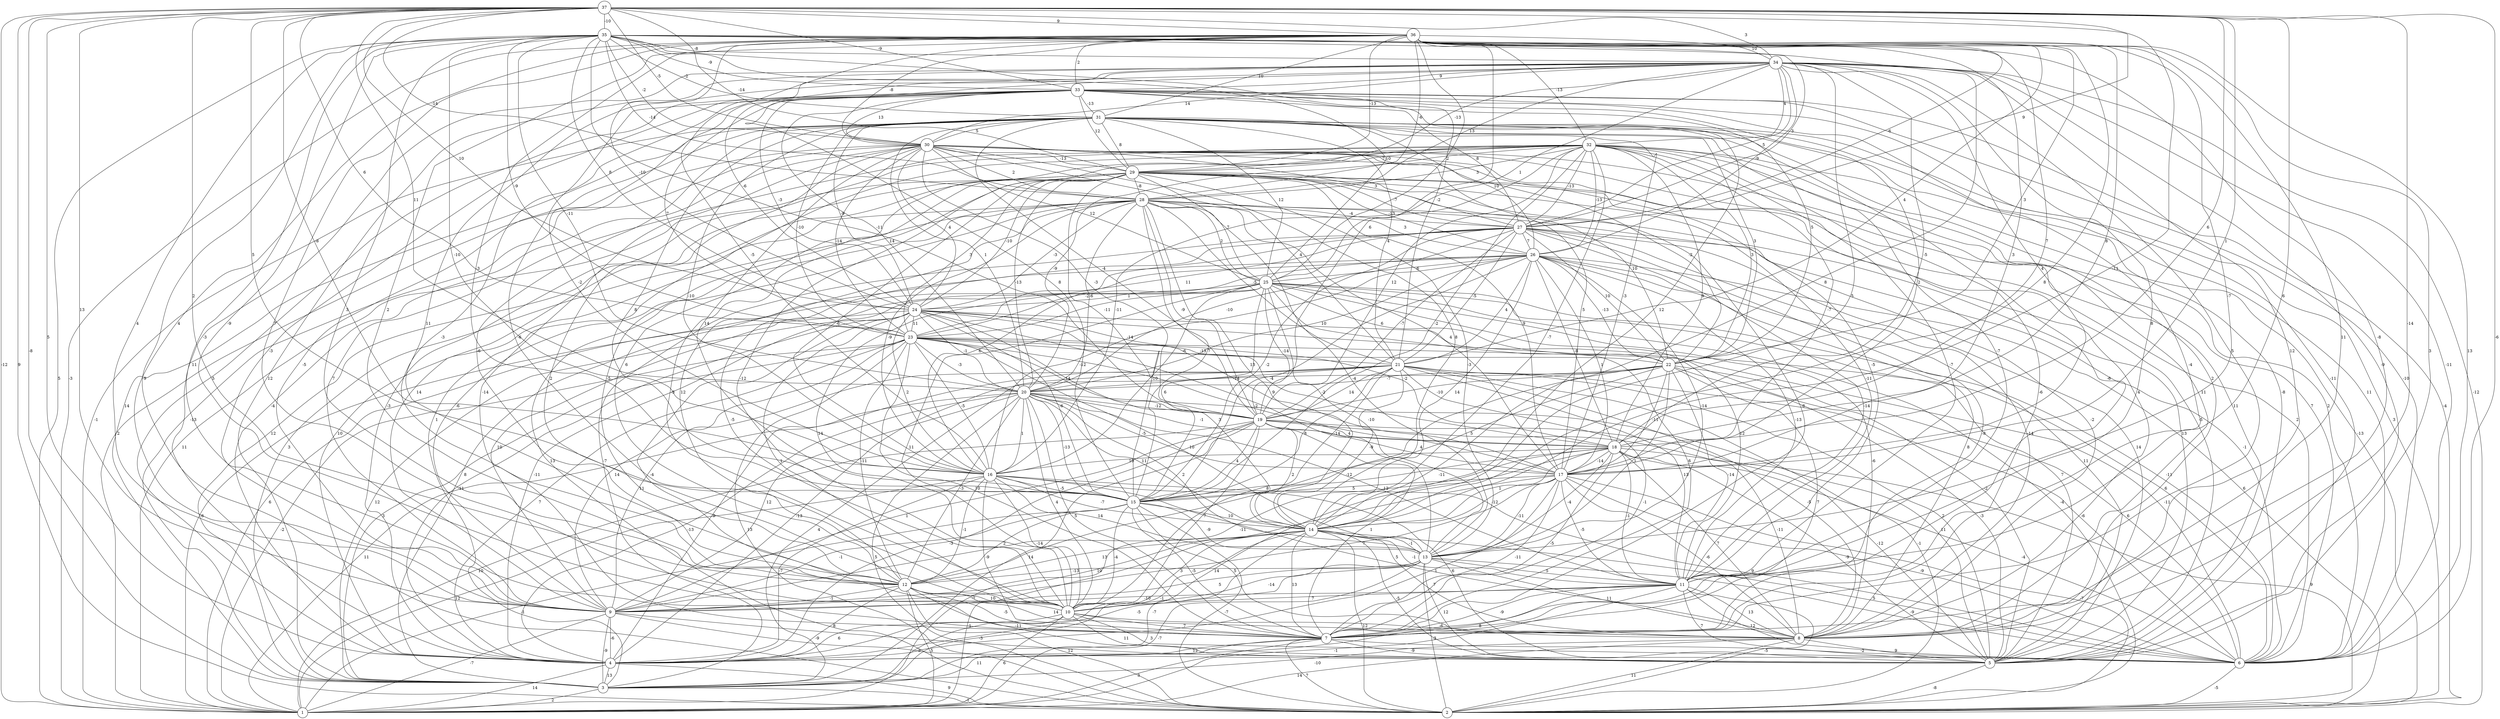 graph { 
	 fontname="Helvetica,Arial,sans-serif" 
	 node [shape = circle]; 
	 37 -- 1 [label = "-12"];
	 37 -- 2 [label = "9"];
	 37 -- 3 [label = "-8"];
	 37 -- 4 [label = "5"];
	 37 -- 6 [label = "-6"];
	 37 -- 8 [label = "-14"];
	 37 -- 9 [label = "13"];
	 37 -- 11 [label = "6"];
	 37 -- 12 [label = "2"];
	 37 -- 14 [label = "-11"];
	 37 -- 15 [label = "5"];
	 37 -- 16 [label = "-8"];
	 37 -- 17 [label = "1"];
	 37 -- 18 [label = "6"];
	 37 -- 20 [label = "11"];
	 37 -- 23 [label = "6"];
	 37 -- 24 [label = "10"];
	 37 -- 27 [label = "9"];
	 37 -- 28 [label = "-14"];
	 37 -- 29 [label = "-14"];
	 37 -- 30 [label = "-5"];
	 37 -- 33 [label = "-9"];
	 37 -- 34 [label = "3"];
	 37 -- 35 [label = "-10"];
	 37 -- 36 [label = "9"];
	 36 -- 1 [label = "-3"];
	 36 -- 5 [label = "3"];
	 36 -- 6 [label = "13"];
	 36 -- 7 [label = "11"];
	 36 -- 9 [label = "4"];
	 36 -- 10 [label = "7"];
	 36 -- 12 [label = "2"];
	 36 -- 13 [label = "-7"];
	 36 -- 14 [label = "8"];
	 36 -- 15 [label = "-3"];
	 36 -- 16 [label = "-5"];
	 36 -- 18 [label = "8"];
	 36 -- 19 [label = "6"];
	 36 -- 21 [label = "4"];
	 36 -- 22 [label = "3"];
	 36 -- 24 [label = "-10"];
	 36 -- 25 [label = "2"];
	 36 -- 27 [label = "-6"];
	 36 -- 28 [label = "-6"];
	 36 -- 29 [label = "-13"];
	 36 -- 30 [label = "-8"];
	 36 -- 31 [label = "10"];
	 36 -- 32 [label = "-13"];
	 36 -- 33 [label = "2"];
	 36 -- 34 [label = "10"];
	 35 -- 1 [label = "5"];
	 35 -- 2 [label = "-9"];
	 35 -- 7 [label = "-3"];
	 35 -- 8 [label = "-8"];
	 35 -- 9 [label = "4"];
	 35 -- 10 [label = "-9"];
	 35 -- 12 [label = "3"];
	 35 -- 14 [label = "8"];
	 35 -- 16 [label = "-10"];
	 35 -- 17 [label = "3"];
	 35 -- 18 [label = "7"];
	 35 -- 19 [label = "-11"];
	 35 -- 20 [label = "-11"];
	 35 -- 21 [label = "-2"];
	 35 -- 23 [label = "-9"];
	 35 -- 24 [label = "8"];
	 35 -- 25 [label = "10"];
	 35 -- 27 [label = "3"];
	 35 -- 28 [label = "-14"];
	 35 -- 30 [label = "-2"];
	 35 -- 31 [label = "-2"];
	 35 -- 33 [label = "-9"];
	 35 -- 34 [label = "-8"];
	 34 -- 2 [label = "-12"];
	 34 -- 3 [label = "12"];
	 34 -- 4 [label = "11"];
	 34 -- 5 [label = "-9"];
	 34 -- 6 [label = "-11"];
	 34 -- 7 [label = "5"];
	 34 -- 8 [label = "12"];
	 34 -- 10 [label = "-6"];
	 34 -- 11 [label = "8"];
	 34 -- 12 [label = "11"];
	 34 -- 14 [label = "5"];
	 34 -- 15 [label = "8"];
	 34 -- 17 [label = "4"];
	 34 -- 18 [label = "-5"];
	 34 -- 24 [label = "-6"];
	 34 -- 25 [label = "1"];
	 34 -- 26 [label = "-9"];
	 34 -- 27 [label = "5"];
	 34 -- 28 [label = "13"];
	 34 -- 29 [label = "-13"];
	 34 -- 30 [label = "14"];
	 34 -- 32 [label = "4"];
	 34 -- 33 [label = "9"];
	 33 -- 2 [label = "-4"];
	 33 -- 4 [label = "5"];
	 33 -- 5 [label = "-11"];
	 33 -- 6 [label = "-10"];
	 33 -- 7 [label = "-4"];
	 33 -- 9 [label = "-3"];
	 33 -- 12 [label = "-3"];
	 33 -- 14 [label = "12"];
	 33 -- 16 [label = "-2"];
	 33 -- 17 [label = "2"];
	 33 -- 20 [label = "14"];
	 33 -- 22 [label = "5"];
	 33 -- 23 [label = "7"];
	 33 -- 24 [label = "-3"];
	 33 -- 27 [label = "8"];
	 33 -- 29 [label = "12"];
	 33 -- 30 [label = "13"];
	 33 -- 31 [label = "-13"];
	 32 -- 2 [label = "-13"];
	 32 -- 3 [label = "1"];
	 32 -- 4 [label = "-3"];
	 32 -- 6 [label = "2"];
	 32 -- 7 [label = "-6"];
	 32 -- 8 [label = "11"];
	 32 -- 9 [label = "7"];
	 32 -- 10 [label = "-12"];
	 32 -- 11 [label = "-7"];
	 32 -- 12 [label = "6"];
	 32 -- 14 [label = "-7"];
	 32 -- 15 [label = "-2"];
	 32 -- 16 [label = "-11"];
	 32 -- 17 [label = "-7"];
	 32 -- 18 [label = "9"];
	 32 -- 19 [label = "12"];
	 32 -- 20 [label = "-9"];
	 32 -- 22 [label = "3"];
	 32 -- 26 [label = "-13"];
	 32 -- 27 [label = "-13"];
	 32 -- 28 [label = "3"];
	 32 -- 29 [label = "7"];
	 31 -- 1 [label = "-1"];
	 31 -- 2 [label = "3"];
	 31 -- 3 [label = "14"];
	 31 -- 5 [label = "-8"];
	 31 -- 6 [label = "11"];
	 31 -- 7 [label = "-6"];
	 31 -- 8 [label = "2"];
	 31 -- 9 [label = "-5"];
	 31 -- 11 [label = "-7"];
	 31 -- 12 [label = "-6"];
	 31 -- 15 [label = "8"];
	 31 -- 16 [label = "-10"];
	 31 -- 17 [label = "-3"];
	 31 -- 19 [label = "-4"];
	 31 -- 20 [label = "1"];
	 31 -- 21 [label = "4"];
	 31 -- 22 [label = "3"];
	 31 -- 23 [label = "-10"];
	 31 -- 24 [label = "-9"];
	 31 -- 25 [label = "12"];
	 31 -- 26 [label = "10"];
	 31 -- 29 [label = "8"];
	 31 -- 30 [label = "5"];
	 30 -- 1 [label = "2"];
	 30 -- 3 [label = "-13"];
	 30 -- 4 [label = "-4"];
	 30 -- 5 [label = "11"];
	 30 -- 6 [label = "7"];
	 30 -- 7 [label = "-14"];
	 30 -- 8 [label = "4"];
	 30 -- 10 [label = "2"];
	 30 -- 11 [label = "-5"];
	 30 -- 14 [label = "8"];
	 30 -- 15 [label = "14"];
	 30 -- 17 [label = "5"];
	 30 -- 19 [label = "-3"];
	 30 -- 21 [label = "4"];
	 30 -- 22 [label = "-2"];
	 30 -- 23 [label = "-14"];
	 30 -- 24 [label = "4"];
	 30 -- 25 [label = "12"];
	 30 -- 27 [label = "3"];
	 30 -- 28 [label = "2"];
	 30 -- 29 [label = "-13"];
	 29 -- 1 [label = "11"];
	 29 -- 3 [label = "12"];
	 29 -- 5 [label = "-5"];
	 29 -- 6 [label = "2"];
	 29 -- 7 [label = "-8"];
	 29 -- 9 [label = "14"];
	 29 -- 10 [label = "-3"];
	 29 -- 11 [label = "-11"];
	 29 -- 12 [label = "-5"];
	 29 -- 13 [label = "-3"];
	 29 -- 15 [label = "-14"];
	 29 -- 16 [label = "-6"];
	 29 -- 17 [label = "9"];
	 29 -- 20 [label = "-13"];
	 29 -- 22 [label = "10"];
	 29 -- 23 [label = "3"];
	 29 -- 24 [label = "-10"];
	 29 -- 25 [label = "7"];
	 29 -- 26 [label = "-13"];
	 29 -- 27 [label = "-7"];
	 29 -- 28 [label = "-8"];
	 28 -- 2 [label = "13"];
	 28 -- 3 [label = "3"];
	 28 -- 4 [label = "10"];
	 28 -- 5 [label = "13"];
	 28 -- 8 [label = "-2"];
	 28 -- 9 [label = "-6"];
	 28 -- 12 [label = "12"];
	 28 -- 13 [label = "-4"];
	 28 -- 14 [label = "13"];
	 28 -- 15 [label = "7"];
	 28 -- 16 [label = "-9"];
	 28 -- 17 [label = "4"];
	 28 -- 19 [label = "-9"];
	 28 -- 20 [label = "-6"];
	 28 -- 21 [label = "-5"];
	 28 -- 24 [label = "-3"];
	 28 -- 25 [label = "2"];
	 28 -- 26 [label = "3"];
	 28 -- 27 [label = "-4"];
	 27 -- 3 [label = "-7"];
	 27 -- 5 [label = "14"];
	 27 -- 6 [label = "-1"];
	 27 -- 7 [label = "-8"];
	 27 -- 8 [label = "-14"];
	 27 -- 10 [label = "-5"];
	 27 -- 11 [label = "-14"];
	 27 -- 15 [label = "-2"];
	 27 -- 16 [label = "6"];
	 27 -- 19 [label = "-7"];
	 27 -- 20 [label = "-10"];
	 27 -- 21 [label = "-5"];
	 27 -- 22 [label = "10"];
	 27 -- 23 [label = "11"];
	 27 -- 26 [label = "7"];
	 26 -- 2 [label = "6"];
	 26 -- 3 [label = "8"];
	 26 -- 5 [label = "11"];
	 26 -- 8 [label = "8"];
	 26 -- 10 [label = "14"];
	 26 -- 11 [label = "-13"];
	 26 -- 13 [label = "-14"];
	 26 -- 14 [label = "14"];
	 26 -- 15 [label = "-4"];
	 26 -- 16 [label = "-12"];
	 26 -- 17 [label = "1"];
	 26 -- 18 [label = "-8"];
	 26 -- 20 [label = "10"];
	 26 -- 21 [label = "4"];
	 26 -- 22 [label = "-13"];
	 26 -- 23 [label = "-2"];
	 26 -- 25 [label = "-6"];
	 25 -- 1 [label = "6"];
	 25 -- 2 [label = "-4"];
	 25 -- 4 [label = "-11"];
	 25 -- 5 [label = "7"];
	 25 -- 6 [label = "-11"];
	 25 -- 7 [label = "6"];
	 25 -- 8 [label = "-6"];
	 25 -- 9 [label = "10"];
	 25 -- 10 [label = "11"];
	 25 -- 11 [label = "12"];
	 25 -- 13 [label = "-10"];
	 25 -- 15 [label = "6"];
	 25 -- 16 [label = "-10"];
	 25 -- 19 [label = "-14"];
	 25 -- 22 [label = "6"];
	 25 -- 23 [label = "-11"];
	 25 -- 24 [label = "1"];
	 24 -- 1 [label = "-6"];
	 24 -- 3 [label = "12"];
	 24 -- 4 [label = "-11"];
	 24 -- 5 [label = "-2"];
	 24 -- 6 [label = "6"];
	 24 -- 7 [label = "-4"];
	 24 -- 10 [label = "1"];
	 24 -- 13 [label = "-14"];
	 24 -- 14 [label = "3"];
	 24 -- 15 [label = "-6"];
	 24 -- 16 [label = "2"];
	 24 -- 17 [label = "9"];
	 24 -- 18 [label = "-2"];
	 24 -- 20 [label = "-1"];
	 24 -- 23 [label = "11"];
	 23 -- 1 [label = "-2"];
	 23 -- 2 [label = "13"];
	 23 -- 3 [label = "3"];
	 23 -- 4 [label = "7"];
	 23 -- 6 [label = "-11"];
	 23 -- 7 [label = "10"];
	 23 -- 9 [label = "14"];
	 23 -- 12 [label = "-11"];
	 23 -- 13 [label = "10"];
	 23 -- 16 [label = "-5"];
	 23 -- 17 [label = "-2"];
	 23 -- 18 [label = "-2"];
	 23 -- 19 [label = "14"];
	 23 -- 20 [label = "-3"];
	 23 -- 21 [label = "-6"];
	 23 -- 22 [label = "-13"];
	 22 -- 4 [label = "-13"];
	 22 -- 5 [label = "-3"];
	 22 -- 6 [label = "6"];
	 22 -- 7 [label = "7"];
	 22 -- 11 [label = "-14"];
	 22 -- 12 [label = "-12"];
	 22 -- 13 [label = "1"];
	 22 -- 15 [label = "5"];
	 22 -- 17 [label = "-11"];
	 22 -- 19 [label = "-10"];
	 22 -- 20 [label = "-7"];
	 21 -- 2 [label = "-1"];
	 21 -- 3 [label = "4"];
	 21 -- 4 [label = "9"];
	 21 -- 5 [label = "2"];
	 21 -- 6 [label = "-6"];
	 21 -- 7 [label = "-1"];
	 21 -- 8 [label = "-5"];
	 21 -- 9 [label = "11"];
	 21 -- 10 [label = "8"];
	 21 -- 11 [label = "13"];
	 21 -- 14 [label = "-9"];
	 21 -- 15 [label = "8"];
	 21 -- 19 [label = "14"];
	 21 -- 20 [label = "-14"];
	 20 -- 1 [label = "11"];
	 20 -- 2 [label = "5"];
	 20 -- 4 [label = "-13"];
	 20 -- 5 [label = "11"];
	 20 -- 7 [label = "5"];
	 20 -- 9 [label = "12"];
	 20 -- 10 [label = "4"];
	 20 -- 11 [label = "12"];
	 20 -- 12 [label = "-3"];
	 20 -- 13 [label = "2"];
	 20 -- 14 [label = "11"];
	 20 -- 15 [label = "-13"];
	 20 -- 16 [label = "1"];
	 20 -- 17 [label = "-5"];
	 20 -- 18 [label = "-1"];
	 20 -- 19 [label = "-12"];
	 19 -- 1 [label = "10"];
	 19 -- 3 [label = "14"];
	 19 -- 4 [label = "-3"];
	 19 -- 5 [label = "-12"];
	 19 -- 7 [label = "1"];
	 19 -- 8 [label = "-11"];
	 19 -- 9 [label = "1"];
	 19 -- 10 [label = "7"];
	 19 -- 14 [label = "2"];
	 19 -- 15 [label = "4"];
	 19 -- 17 [label = "4"];
	 19 -- 18 [label = "4"];
	 18 -- 2 [label = "9"];
	 18 -- 3 [label = "14"];
	 18 -- 5 [label = "-9"];
	 18 -- 6 [label = "-4"];
	 18 -- 7 [label = "-5"];
	 18 -- 8 [label = "7"];
	 18 -- 9 [label = "-11"];
	 18 -- 11 [label = "-1"];
	 18 -- 13 [label = "-4"];
	 18 -- 14 [label = "1"];
	 18 -- 15 [label = "-11"];
	 18 -- 16 [label = "10"];
	 18 -- 17 [label = "-14"];
	 17 -- 1 [label = "-7"];
	 17 -- 2 [label = "-7"];
	 17 -- 4 [label = "1"];
	 17 -- 6 [label = "-9"];
	 17 -- 7 [label = "-11"];
	 17 -- 8 [label = "-6"];
	 17 -- 9 [label = "7"];
	 17 -- 11 [label = "-5"];
	 17 -- 13 [label = "-11"];
	 17 -- 14 [label = "-12"];
	 17 -- 15 [label = "5"];
	 16 -- 1 [label = "12"];
	 16 -- 4 [label = "-7"];
	 16 -- 5 [label = "6"];
	 16 -- 6 [label = "9"];
	 16 -- 7 [label = "-9"];
	 16 -- 8 [label = "5"];
	 16 -- 10 [label = "-14"];
	 16 -- 12 [label = "-1"];
	 16 -- 13 [label = "14"];
	 16 -- 14 [label = "-7"];
	 16 -- 15 [label = "-5"];
	 15 -- 1 [label = "-1"];
	 15 -- 2 [label = "-7"];
	 15 -- 7 [label = "-5"];
	 15 -- 8 [label = "5"];
	 15 -- 9 [label = "-1"];
	 15 -- 10 [label = "-4"];
	 15 -- 12 [label = "2"];
	 15 -- 13 [label = "-9"];
	 15 -- 14 [label = "10"];
	 14 -- 1 [label = "-1"];
	 14 -- 2 [label = "12"];
	 14 -- 3 [label = "-7"];
	 14 -- 4 [label = "-1"];
	 14 -- 5 [label = "-5"];
	 14 -- 6 [label = "5"];
	 14 -- 7 [label = "13"];
	 14 -- 8 [label = "7"];
	 14 -- 9 [label = "10"];
	 14 -- 10 [label = "3"];
	 14 -- 11 [label = "-1"];
	 14 -- 12 [label = "13"];
	 14 -- 13 [label = "-1"];
	 13 -- 1 [label = "-7"];
	 13 -- 2 [label = "-3"];
	 13 -- 4 [label = "-5"];
	 13 -- 5 [label = "12"];
	 13 -- 6 [label = "-9"];
	 13 -- 8 [label = "11"];
	 13 -- 9 [label = "5"];
	 13 -- 10 [label = "-14"];
	 13 -- 11 [label = "5"];
	 13 -- 12 [label = "-13"];
	 12 -- 1 [label = "5"];
	 12 -- 2 [label = "12"];
	 12 -- 4 [label = "8"];
	 12 -- 5 [label = "-11"];
	 12 -- 7 [label = "-5"];
	 12 -- 8 [label = "14"];
	 12 -- 9 [label = "-1"];
	 12 -- 10 [label = "10"];
	 11 -- 1 [label = "-1"];
	 11 -- 2 [label = "-5"];
	 11 -- 4 [label = "8"];
	 11 -- 5 [label = "7"];
	 11 -- 6 [label = "12"];
	 11 -- 7 [label = "-9"];
	 11 -- 8 [label = "13"];
	 11 -- 9 [label = "-10"];
	 11 -- 10 [label = "7"];
	 10 -- 1 [label = "6"];
	 10 -- 3 [label = "-3"];
	 10 -- 4 [label = "6"];
	 10 -- 5 [label = "11"];
	 10 -- 6 [label = "3"];
	 10 -- 7 [label = "7"];
	 10 -- 8 [label = "-6"];
	 9 -- 1 [label = "-7"];
	 9 -- 3 [label = "-9"];
	 9 -- 4 [label = "-6"];
	 9 -- 5 [label = "-9"];
	 9 -- 6 [label = "-3"];
	 8 -- 1 [label = "14"];
	 8 -- 2 [label = "11"];
	 8 -- 3 [label = "-10"];
	 8 -- 5 [label = "9"];
	 7 -- 1 [label = "3"];
	 7 -- 2 [label = "7"];
	 7 -- 3 [label = "11"];
	 7 -- 4 [label = "12"];
	 7 -- 5 [label = "-9"];
	 7 -- 6 [label = "-2"];
	 6 -- 2 [label = "-5"];
	 5 -- 2 [label = "-8"];
	 4 -- 1 [label = "14"];
	 4 -- 2 [label = "9"];
	 4 -- 3 [label = "13"];
	 3 -- 1 [label = "2"];
	 3 -- 2 [label = "-1"];
	 1;
	 2;
	 3;
	 4;
	 5;
	 6;
	 7;
	 8;
	 9;
	 10;
	 11;
	 12;
	 13;
	 14;
	 15;
	 16;
	 17;
	 18;
	 19;
	 20;
	 21;
	 22;
	 23;
	 24;
	 25;
	 26;
	 27;
	 28;
	 29;
	 30;
	 31;
	 32;
	 33;
	 34;
	 35;
	 36;
	 37;
}
